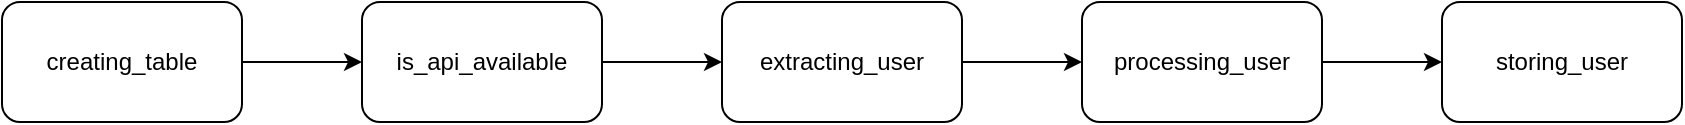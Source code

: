 <mxfile version="14.4.3" type="device"><diagram id="htn8MDc7tMTmtc9uEj_1" name="section03"><mxGraphModel dx="1022" dy="590" grid="1" gridSize="10" guides="1" tooltips="1" connect="1" arrows="1" fold="1" page="1" pageScale="1" pageWidth="1169" pageHeight="827" math="0" shadow="0"><root><mxCell id="0"/><mxCell id="1" parent="0"/><mxCell id="Ju_cHSeL_GP3l_IUpr5z-6" style="edgeStyle=orthogonalEdgeStyle;rounded=0;orthogonalLoop=1;jettySize=auto;html=1;exitX=1;exitY=0.5;exitDx=0;exitDy=0;entryX=0;entryY=0.5;entryDx=0;entryDy=0;" edge="1" parent="1" source="Ju_cHSeL_GP3l_IUpr5z-1" target="Ju_cHSeL_GP3l_IUpr5z-2"><mxGeometry relative="1" as="geometry"/></mxCell><mxCell id="Ju_cHSeL_GP3l_IUpr5z-1" value="creating_table" style="rounded=1;whiteSpace=wrap;html=1;" vertex="1" parent="1"><mxGeometry x="80" y="260" width="120" height="60" as="geometry"/></mxCell><mxCell id="Ju_cHSeL_GP3l_IUpr5z-7" style="edgeStyle=orthogonalEdgeStyle;rounded=0;orthogonalLoop=1;jettySize=auto;html=1;exitX=1;exitY=0.5;exitDx=0;exitDy=0;" edge="1" parent="1" source="Ju_cHSeL_GP3l_IUpr5z-2" target="Ju_cHSeL_GP3l_IUpr5z-3"><mxGeometry relative="1" as="geometry"/></mxCell><mxCell id="Ju_cHSeL_GP3l_IUpr5z-2" value="is_api_available" style="rounded=1;whiteSpace=wrap;html=1;" vertex="1" parent="1"><mxGeometry x="260" y="260" width="120" height="60" as="geometry"/></mxCell><mxCell id="Ju_cHSeL_GP3l_IUpr5z-8" style="edgeStyle=orthogonalEdgeStyle;rounded=0;orthogonalLoop=1;jettySize=auto;html=1;exitX=1;exitY=0.5;exitDx=0;exitDy=0;entryX=0;entryY=0.5;entryDx=0;entryDy=0;" edge="1" parent="1" source="Ju_cHSeL_GP3l_IUpr5z-3" target="Ju_cHSeL_GP3l_IUpr5z-4"><mxGeometry relative="1" as="geometry"/></mxCell><mxCell id="Ju_cHSeL_GP3l_IUpr5z-3" value="extracting_user" style="rounded=1;whiteSpace=wrap;html=1;" vertex="1" parent="1"><mxGeometry x="440" y="260" width="120" height="60" as="geometry"/></mxCell><mxCell id="Ju_cHSeL_GP3l_IUpr5z-9" style="edgeStyle=orthogonalEdgeStyle;rounded=0;orthogonalLoop=1;jettySize=auto;html=1;exitX=1;exitY=0.5;exitDx=0;exitDy=0;entryX=0;entryY=0.5;entryDx=0;entryDy=0;" edge="1" parent="1" source="Ju_cHSeL_GP3l_IUpr5z-4" target="Ju_cHSeL_GP3l_IUpr5z-5"><mxGeometry relative="1" as="geometry"/></mxCell><mxCell id="Ju_cHSeL_GP3l_IUpr5z-4" value="processing_user" style="rounded=1;whiteSpace=wrap;html=1;" vertex="1" parent="1"><mxGeometry x="620" y="260" width="120" height="60" as="geometry"/></mxCell><mxCell id="Ju_cHSeL_GP3l_IUpr5z-5" value="storing_user" style="rounded=1;whiteSpace=wrap;html=1;" vertex="1" parent="1"><mxGeometry x="800" y="260" width="120" height="60" as="geometry"/></mxCell></root></mxGraphModel></diagram></mxfile>